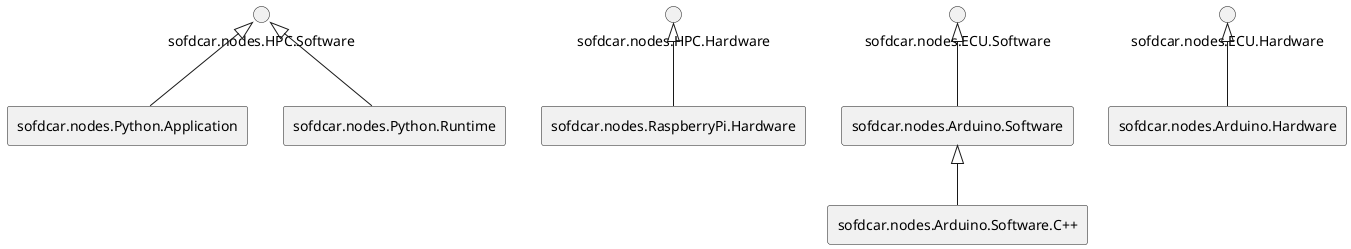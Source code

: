 @startuml
skinparam componentStyle rectangle


rectangle "sofdcar.nodes.Python.Application"

rectangle "sofdcar.nodes.Python.Runtime"

rectangle "sofdcar.nodes.RaspberryPi.Hardware"

rectangle "sofdcar.nodes.Arduino.Software"

rectangle "sofdcar.nodes.Arduino.Software.C++"

rectangle "sofdcar.nodes.Arduino.Hardware"


"sofdcar.nodes.HPC.Software" <|-- "sofdcar.nodes.Python.Application"

"sofdcar.nodes.HPC.Software" <|-- "sofdcar.nodes.Python.Runtime"

"sofdcar.nodes.HPC.Hardware" <|-- "sofdcar.nodes.RaspberryPi.Hardware"

"sofdcar.nodes.ECU.Software" <|-- "sofdcar.nodes.Arduino.Software"

"sofdcar.nodes.Arduino.Software" <|-- "sofdcar.nodes.Arduino.Software.C++"

"sofdcar.nodes.ECU.Hardware" <|-- "sofdcar.nodes.Arduino.Hardware"

@enduml